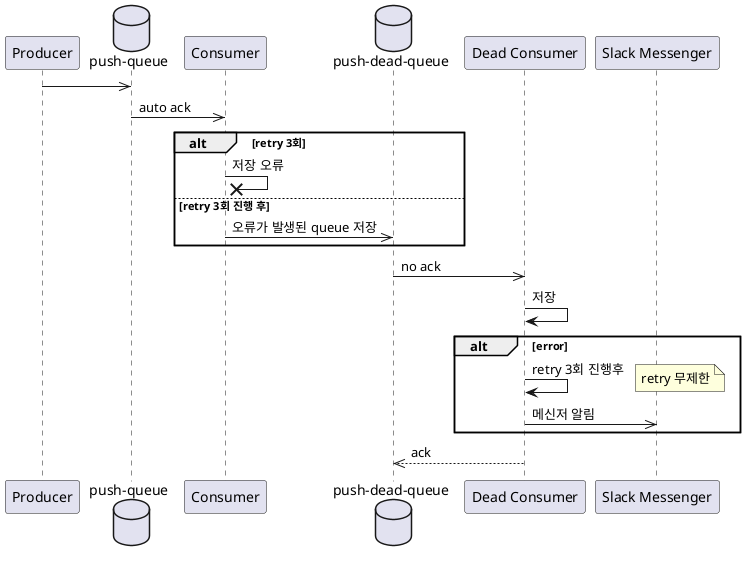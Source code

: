 @startuml
participant "Producer" as pub
database "push-queue" as q1
participant "Consumer" as sub
database "push-dead-queue" as q2
participant "Dead Consumer" as sub2
participant "Slack Messenger" as msg

pub ->> q1
q1 ->> sub: auto ack
alt retry 3회
sub -x sub: 저장 오류
else retry 3회 진행 후
sub ->> q2: 오류가 발생된 queue 저장
end alt
q2 ->> sub2: no ack
sub2 -> sub2: 저장
alt error
sub2 -> sub2: retry 3회 진행후
note right
retry 무제한
end note
sub2 ->> msg: 메신저 알림
end alt
q2 <<-- sub2: ack
@enduml
